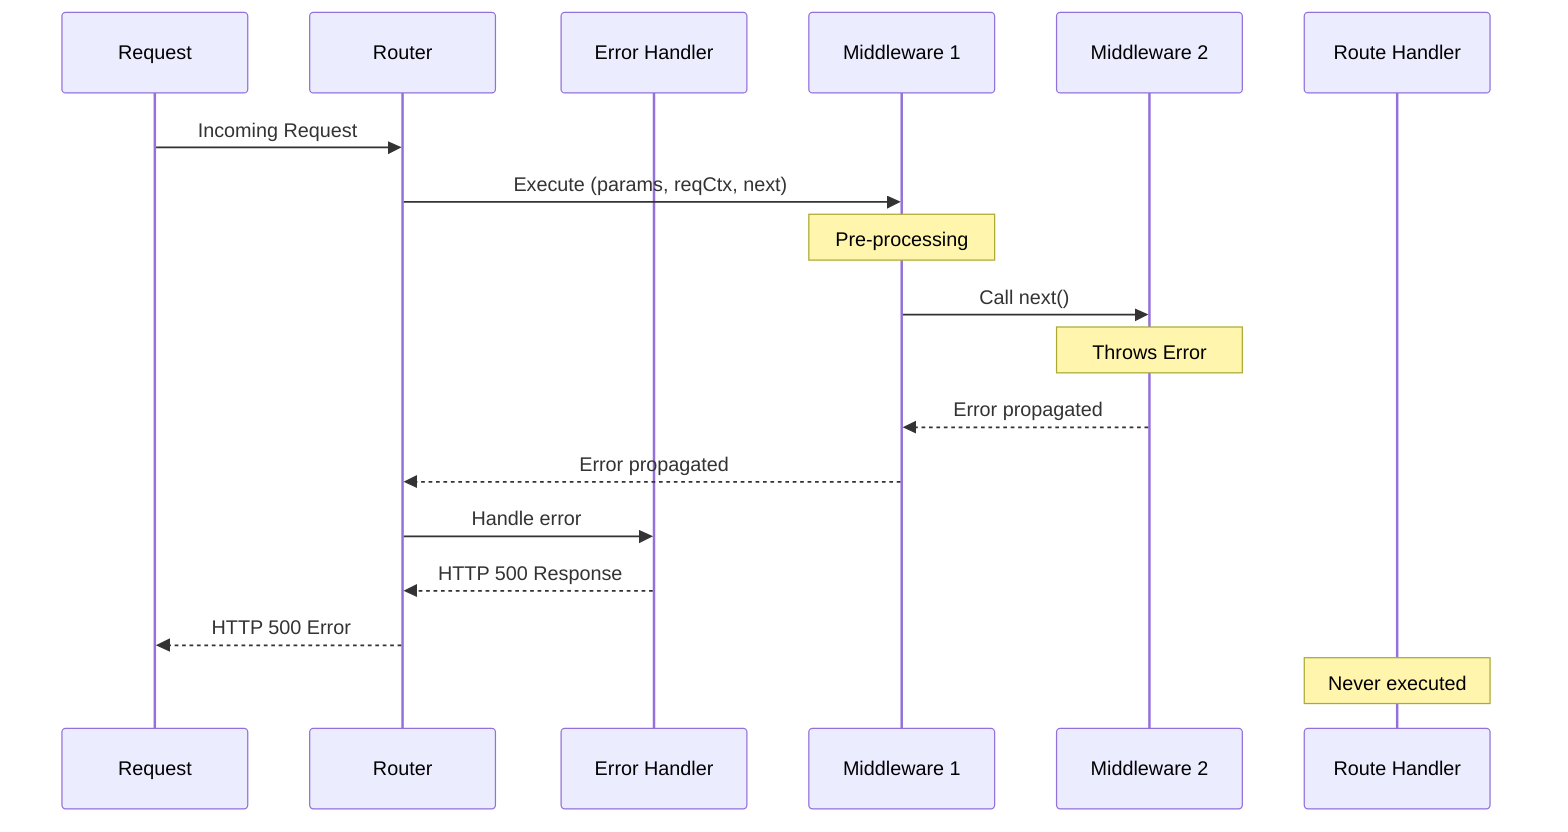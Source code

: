 sequenceDiagram
    participant Request
    participant Router
    participant EH as Error Handler
    participant M1 as Middleware 1
    participant M2 as Middleware 2
    participant Handler as Route Handler

    Request->>Router: Incoming Request
    Router->>M1: Execute (params, reqCtx, next)
    Note over M1: Pre-processing
    M1->>M2: Call next()
    Note over M2: Throws Error
    M2-->>M1: Error propagated
    M1-->>Router: Error propagated
    Router->>EH: Handle error
    EH-->>Router: HTTP 500 Response
    Router-->>Request: HTTP 500 Error
    Note over Handler: Never executed